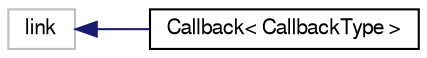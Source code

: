 digraph "Graphical Class Hierarchy"
{
  bgcolor="transparent";
  edge [fontname="FreeSans",fontsize="10",labelfontname="FreeSans",labelfontsize="10"];
  node [fontname="FreeSans",fontsize="10",shape=record];
  rankdir="LR";
  Node1 [label="link",height=0.2,width=0.4,color="grey75"];
  Node1 -> Node2 [dir="back",color="midnightblue",fontsize="10",style="solid",fontname="FreeSans"];
  Node2 [label="Callback\< CallbackType \>",height=0.2,width=0.4,color="black",URL="$a00188.html",tooltip="Abstract class to handle automatic call-back registration with the CallbackRegistry. Derive from this class and extend by adding the appropriate callback functions. "];
}
